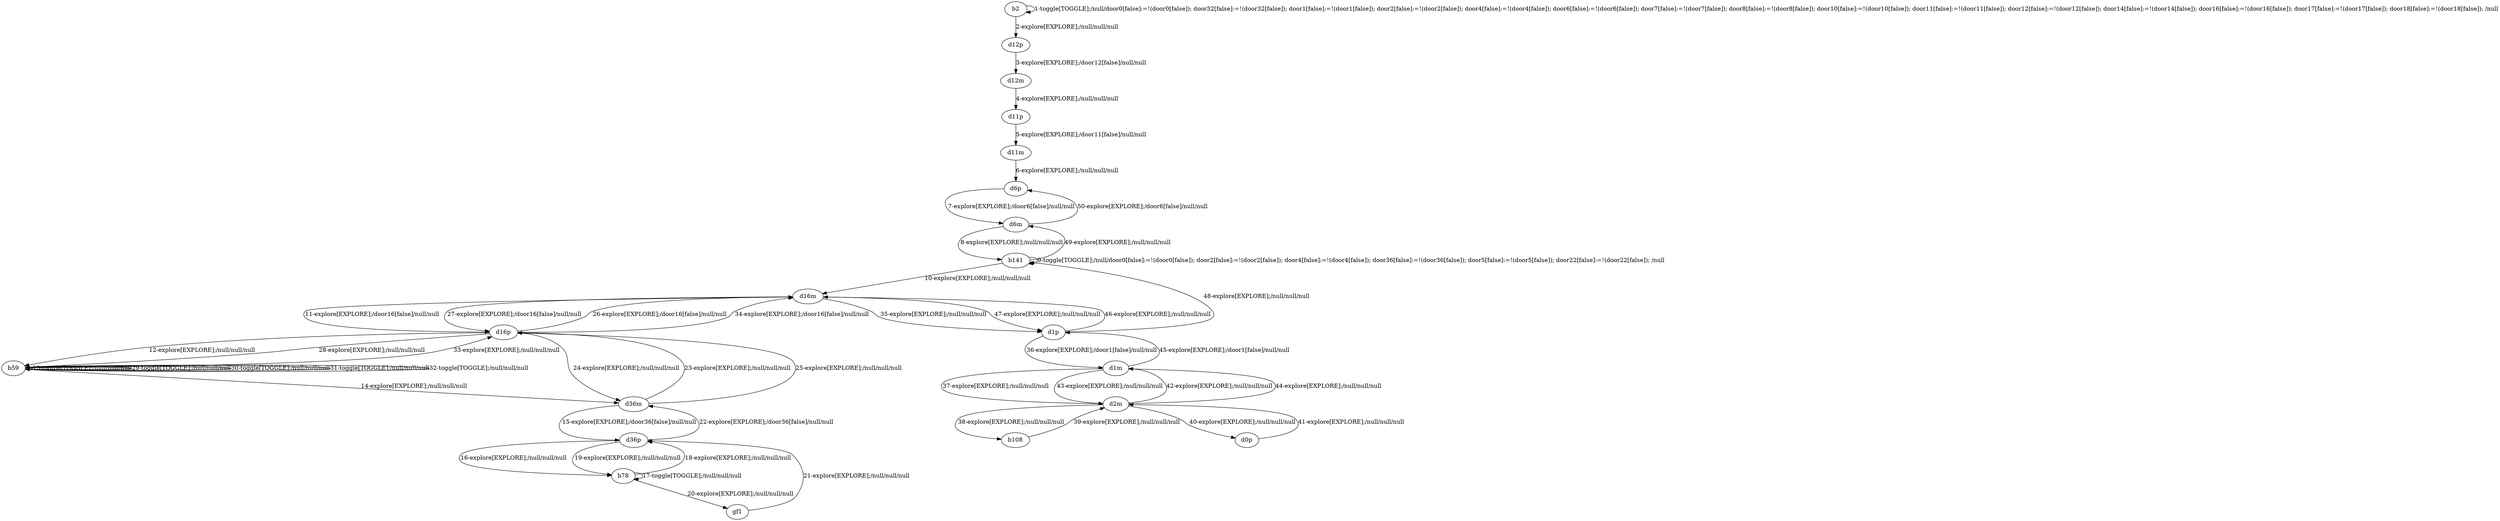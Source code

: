 # Total number of goals covered by this test: 1
# d6m --> d6p

digraph g {
"b2" -> "b2" [label = "1-toggle[TOGGLE];/null/door0[false]:=!(door0[false]); door32[false]:=!(door32[false]); door1[false]:=!(door1[false]); door2[false]:=!(door2[false]); door4[false]:=!(door4[false]); door6[false]:=!(door6[false]); door7[false]:=!(door7[false]); door8[false]:=!(door8[false]); door10[false]:=!(door10[false]); door11[false]:=!(door11[false]); door12[false]:=!(door12[false]); door14[false]:=!(door14[false]); door16[false]:=!(door16[false]); door17[false]:=!(door17[false]); door18[false]:=!(door18[false]); /null"];
"b2" -> "d12p" [label = "2-explore[EXPLORE];/null/null/null"];
"d12p" -> "d12m" [label = "3-explore[EXPLORE];/door12[false]/null/null"];
"d12m" -> "d11p" [label = "4-explore[EXPLORE];/null/null/null"];
"d11p" -> "d11m" [label = "5-explore[EXPLORE];/door11[false]/null/null"];
"d11m" -> "d6p" [label = "6-explore[EXPLORE];/null/null/null"];
"d6p" -> "d6m" [label = "7-explore[EXPLORE];/door6[false]/null/null"];
"d6m" -> "b141" [label = "8-explore[EXPLORE];/null/null/null"];
"b141" -> "b141" [label = "9-toggle[TOGGLE];/null/door0[false]:=!(door0[false]); door2[false]:=!(door2[false]); door4[false]:=!(door4[false]); door36[false]:=!(door36[false]); door5[false]:=!(door5[false]); door22[false]:=!(door22[false]); /null"];
"b141" -> "d16m" [label = "10-explore[EXPLORE];/null/null/null"];
"d16m" -> "d16p" [label = "11-explore[EXPLORE];/door16[false]/null/null"];
"d16p" -> "b59" [label = "12-explore[EXPLORE];/null/null/null"];
"b59" -> "b59" [label = "13-toggle[TOGGLE];/null/null/null"];
"b59" -> "d36m" [label = "14-explore[EXPLORE];/null/null/null"];
"d36m" -> "d36p" [label = "15-explore[EXPLORE];/door36[false]/null/null"];
"d36p" -> "b78" [label = "16-explore[EXPLORE];/null/null/null"];
"b78" -> "b78" [label = "17-toggle[TOGGLE];/null/null/null"];
"b78" -> "d36p" [label = "18-explore[EXPLORE];/null/null/null"];
"d36p" -> "b78" [label = "19-explore[EXPLORE];/null/null/null"];
"b78" -> "gf1" [label = "20-explore[EXPLORE];/null/null/null"];
"gf1" -> "d36p" [label = "21-explore[EXPLORE];/null/null/null"];
"d36p" -> "d36m" [label = "22-explore[EXPLORE];/door36[false]/null/null"];
"d36m" -> "d16p" [label = "23-explore[EXPLORE];/null/null/null"];
"d16p" -> "d36m" [label = "24-explore[EXPLORE];/null/null/null"];
"d36m" -> "d16p" [label = "25-explore[EXPLORE];/null/null/null"];
"d16p" -> "d16m" [label = "26-explore[EXPLORE];/door16[false]/null/null"];
"d16m" -> "d16p" [label = "27-explore[EXPLORE];/door16[false]/null/null"];
"d16p" -> "b59" [label = "28-explore[EXPLORE];/null/null/null"];
"b59" -> "b59" [label = "29-toggle[TOGGLE];/null/null/null"];
"b59" -> "b59" [label = "30-toggle[TOGGLE];/null/null/null"];
"b59" -> "b59" [label = "31-toggle[TOGGLE];/null/null/null"];
"b59" -> "b59" [label = "32-toggle[TOGGLE];/null/null/null"];
"b59" -> "d16p" [label = "33-explore[EXPLORE];/null/null/null"];
"d16p" -> "d16m" [label = "34-explore[EXPLORE];/door16[false]/null/null"];
"d16m" -> "d1p" [label = "35-explore[EXPLORE];/null/null/null"];
"d1p" -> "d1m" [label = "36-explore[EXPLORE];/door1[false]/null/null"];
"d1m" -> "d2m" [label = "37-explore[EXPLORE];/null/null/null"];
"d2m" -> "b108" [label = "38-explore[EXPLORE];/null/null/null"];
"b108" -> "d2m" [label = "39-explore[EXPLORE];/null/null/null"];
"d2m" -> "d0p" [label = "40-explore[EXPLORE];/null/null/null"];
"d0p" -> "d2m" [label = "41-explore[EXPLORE];/null/null/null"];
"d2m" -> "d1m" [label = "42-explore[EXPLORE];/null/null/null"];
"d1m" -> "d2m" [label = "43-explore[EXPLORE];/null/null/null"];
"d2m" -> "d1m" [label = "44-explore[EXPLORE];/null/null/null"];
"d1m" -> "d1p" [label = "45-explore[EXPLORE];/door1[false]/null/null"];
"d1p" -> "d16m" [label = "46-explore[EXPLORE];/null/null/null"];
"d16m" -> "d1p" [label = "47-explore[EXPLORE];/null/null/null"];
"d1p" -> "b141" [label = "48-explore[EXPLORE];/null/null/null"];
"b141" -> "d6m" [label = "49-explore[EXPLORE];/null/null/null"];
"d6m" -> "d6p" [label = "50-explore[EXPLORE];/door6[false]/null/null"];
}